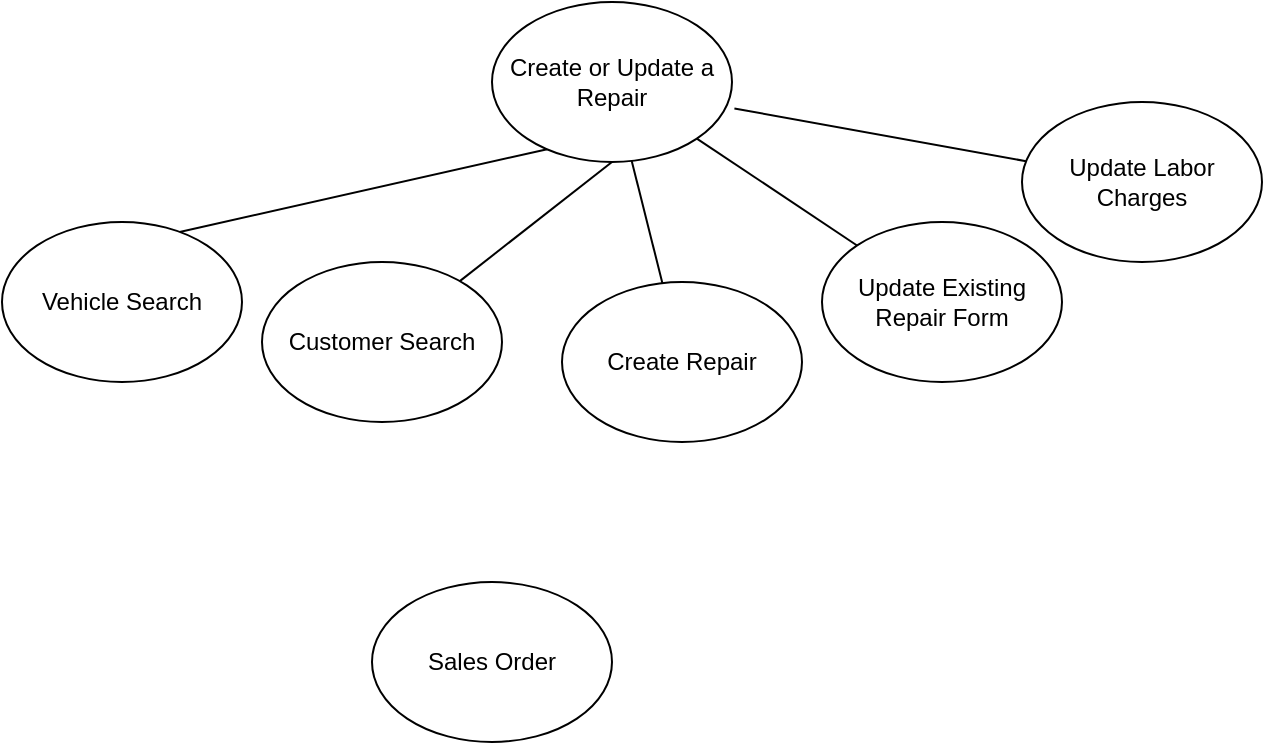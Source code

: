<mxfile version="15.4.1" type="github">
  <diagram id="pr6-6IX_TH8d-5Epqw9A" name="Page-1">
    <mxGraphModel dx="1038" dy="575" grid="1" gridSize="10" guides="1" tooltips="1" connect="1" arrows="1" fold="1" page="1" pageScale="1" pageWidth="850" pageHeight="1100" math="0" shadow="0">
      <root>
        <mxCell id="0" />
        <mxCell id="1" parent="0" />
        <mxCell id="vsX13Wg-FysM-N8CQmJG-1" value="Create or Update a Repair" style="ellipse;whiteSpace=wrap;html=1;" vertex="1" parent="1">
          <mxGeometry x="365" y="80" width="120" height="80" as="geometry" />
        </mxCell>
        <mxCell id="vsX13Wg-FysM-N8CQmJG-5" value="" style="endArrow=none;html=1;rounded=0;entryX=0.23;entryY=0.92;entryDx=0;entryDy=0;entryPerimeter=0;exitX=0.717;exitY=0.07;exitDx=0;exitDy=0;exitPerimeter=0;" edge="1" parent="1" source="vsX13Wg-FysM-N8CQmJG-8" target="vsX13Wg-FysM-N8CQmJG-1">
          <mxGeometry width="50" height="50" relative="1" as="geometry">
            <mxPoint x="300" y="230" as="sourcePoint" />
            <mxPoint x="450" y="270" as="targetPoint" />
          </mxGeometry>
        </mxCell>
        <mxCell id="vsX13Wg-FysM-N8CQmJG-6" value="Create Repair" style="ellipse;whiteSpace=wrap;html=1;" vertex="1" parent="1">
          <mxGeometry x="400" y="220" width="120" height="80" as="geometry" />
        </mxCell>
        <mxCell id="vsX13Wg-FysM-N8CQmJG-7" value="Customer Search" style="ellipse;whiteSpace=wrap;html=1;" vertex="1" parent="1">
          <mxGeometry x="250" y="210" width="120" height="80" as="geometry" />
        </mxCell>
        <mxCell id="vsX13Wg-FysM-N8CQmJG-8" value="Vehicle Search" style="ellipse;whiteSpace=wrap;html=1;" vertex="1" parent="1">
          <mxGeometry x="120" y="190" width="120" height="80" as="geometry" />
        </mxCell>
        <mxCell id="vsX13Wg-FysM-N8CQmJG-9" value="" style="endArrow=none;html=1;rounded=0;entryX=0.5;entryY=1;entryDx=0;entryDy=0;" edge="1" parent="1" source="vsX13Wg-FysM-N8CQmJG-7" target="vsX13Wg-FysM-N8CQmJG-1">
          <mxGeometry width="50" height="50" relative="1" as="geometry">
            <mxPoint x="296.04" y="245.6" as="sourcePoint" />
            <mxPoint x="347.6" y="193.6" as="targetPoint" />
          </mxGeometry>
        </mxCell>
        <mxCell id="vsX13Wg-FysM-N8CQmJG-10" value="" style="endArrow=none;html=1;rounded=0;" edge="1" parent="1" source="vsX13Wg-FysM-N8CQmJG-6" target="vsX13Wg-FysM-N8CQmJG-1">
          <mxGeometry width="50" height="50" relative="1" as="geometry">
            <mxPoint x="306.04" y="255.6" as="sourcePoint" />
            <mxPoint x="357.6" y="203.6" as="targetPoint" />
          </mxGeometry>
        </mxCell>
        <mxCell id="vsX13Wg-FysM-N8CQmJG-11" value="" style="endArrow=none;html=1;rounded=0;entryX=1;entryY=1;entryDx=0;entryDy=0;" edge="1" parent="1" source="vsX13Wg-FysM-N8CQmJG-14" target="vsX13Wg-FysM-N8CQmJG-1">
          <mxGeometry width="50" height="50" relative="1" as="geometry">
            <mxPoint x="520" y="200" as="sourcePoint" />
            <mxPoint x="431.96" y="173.6" as="targetPoint" />
          </mxGeometry>
        </mxCell>
        <mxCell id="vsX13Wg-FysM-N8CQmJG-12" value="" style="endArrow=none;html=1;rounded=0;entryX=1.01;entryY=0.665;entryDx=0;entryDy=0;entryPerimeter=0;" edge="1" parent="1" source="vsX13Wg-FysM-N8CQmJG-13" target="vsX13Wg-FysM-N8CQmJG-1">
          <mxGeometry width="50" height="50" relative="1" as="geometry">
            <mxPoint x="580" y="160" as="sourcePoint" />
            <mxPoint x="441.96" y="183.6" as="targetPoint" />
          </mxGeometry>
        </mxCell>
        <mxCell id="vsX13Wg-FysM-N8CQmJG-13" value="Update Labor Charges" style="ellipse;whiteSpace=wrap;html=1;" vertex="1" parent="1">
          <mxGeometry x="630" y="130" width="120" height="80" as="geometry" />
        </mxCell>
        <mxCell id="vsX13Wg-FysM-N8CQmJG-14" value="Update Existing Repair Form" style="ellipse;whiteSpace=wrap;html=1;" vertex="1" parent="1">
          <mxGeometry x="530" y="190" width="120" height="80" as="geometry" />
        </mxCell>
        <mxCell id="vsX13Wg-FysM-N8CQmJG-15" value="Sales Order" style="ellipse;whiteSpace=wrap;html=1;" vertex="1" parent="1">
          <mxGeometry x="305" y="370" width="120" height="80" as="geometry" />
        </mxCell>
      </root>
    </mxGraphModel>
  </diagram>
</mxfile>
